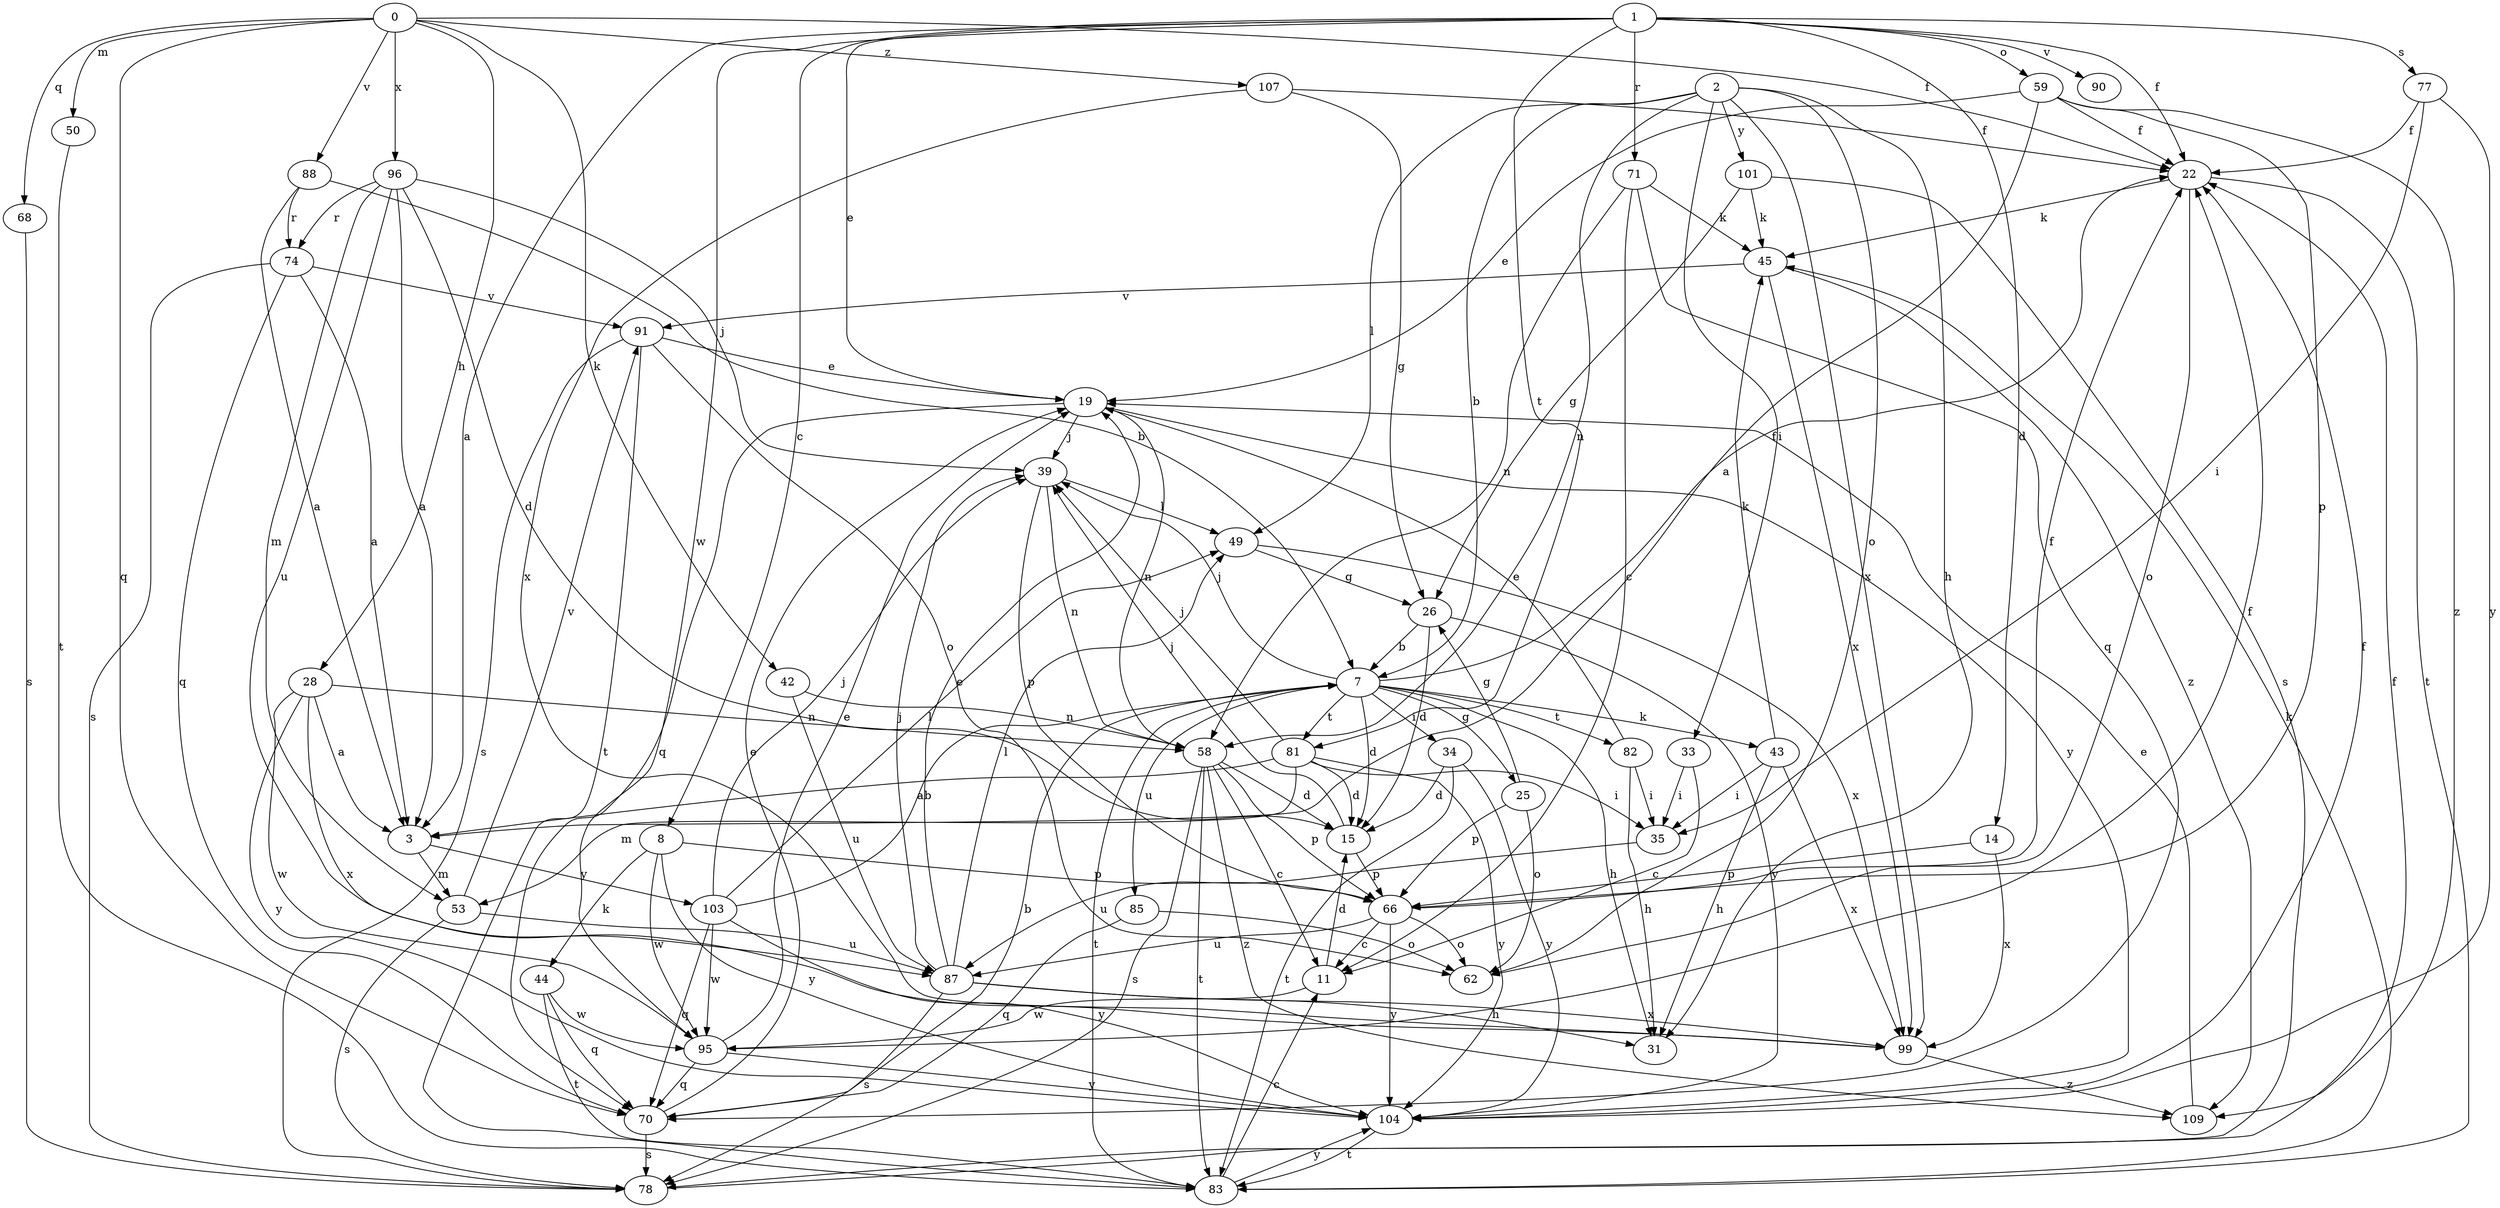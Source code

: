 strict digraph  {
0;
1;
2;
3;
7;
8;
11;
14;
15;
19;
22;
25;
26;
28;
31;
33;
34;
35;
39;
42;
43;
44;
45;
49;
50;
53;
58;
59;
62;
66;
68;
70;
71;
74;
77;
78;
81;
82;
83;
85;
87;
88;
90;
91;
95;
96;
99;
101;
103;
104;
107;
109;
0 -> 22  [label=f];
0 -> 28  [label=h];
0 -> 42  [label=k];
0 -> 50  [label=m];
0 -> 68  [label=q];
0 -> 70  [label=q];
0 -> 88  [label=v];
0 -> 96  [label=x];
0 -> 107  [label=z];
1 -> 3  [label=a];
1 -> 8  [label=c];
1 -> 14  [label=d];
1 -> 19  [label=e];
1 -> 22  [label=f];
1 -> 59  [label=o];
1 -> 71  [label=r];
1 -> 77  [label=s];
1 -> 81  [label=t];
1 -> 90  [label=v];
1 -> 95  [label=w];
2 -> 7  [label=b];
2 -> 31  [label=h];
2 -> 33  [label=i];
2 -> 49  [label=l];
2 -> 58  [label=n];
2 -> 62  [label=o];
2 -> 99  [label=x];
2 -> 101  [label=y];
3 -> 53  [label=m];
3 -> 103  [label=y];
7 -> 15  [label=d];
7 -> 22  [label=f];
7 -> 25  [label=g];
7 -> 31  [label=h];
7 -> 34  [label=i];
7 -> 39  [label=j];
7 -> 43  [label=k];
7 -> 81  [label=t];
7 -> 82  [label=t];
7 -> 83  [label=t];
7 -> 85  [label=u];
8 -> 44  [label=k];
8 -> 66  [label=p];
8 -> 95  [label=w];
8 -> 104  [label=y];
11 -> 15  [label=d];
11 -> 95  [label=w];
14 -> 66  [label=p];
14 -> 99  [label=x];
15 -> 39  [label=j];
15 -> 66  [label=p];
19 -> 39  [label=j];
19 -> 58  [label=n];
19 -> 70  [label=q];
19 -> 104  [label=y];
22 -> 45  [label=k];
22 -> 62  [label=o];
22 -> 83  [label=t];
25 -> 26  [label=g];
25 -> 62  [label=o];
25 -> 66  [label=p];
26 -> 7  [label=b];
26 -> 15  [label=d];
26 -> 104  [label=y];
28 -> 3  [label=a];
28 -> 58  [label=n];
28 -> 95  [label=w];
28 -> 99  [label=x];
28 -> 104  [label=y];
33 -> 11  [label=c];
33 -> 35  [label=i];
34 -> 15  [label=d];
34 -> 83  [label=t];
34 -> 104  [label=y];
35 -> 87  [label=u];
39 -> 49  [label=l];
39 -> 58  [label=n];
39 -> 66  [label=p];
42 -> 58  [label=n];
42 -> 87  [label=u];
43 -> 31  [label=h];
43 -> 35  [label=i];
43 -> 45  [label=k];
43 -> 99  [label=x];
44 -> 70  [label=q];
44 -> 83  [label=t];
44 -> 95  [label=w];
45 -> 91  [label=v];
45 -> 99  [label=x];
45 -> 109  [label=z];
49 -> 26  [label=g];
49 -> 99  [label=x];
50 -> 83  [label=t];
53 -> 78  [label=s];
53 -> 87  [label=u];
53 -> 91  [label=v];
58 -> 11  [label=c];
58 -> 15  [label=d];
58 -> 66  [label=p];
58 -> 78  [label=s];
58 -> 83  [label=t];
58 -> 109  [label=z];
59 -> 3  [label=a];
59 -> 19  [label=e];
59 -> 22  [label=f];
59 -> 66  [label=p];
59 -> 109  [label=z];
66 -> 11  [label=c];
66 -> 22  [label=f];
66 -> 62  [label=o];
66 -> 87  [label=u];
66 -> 104  [label=y];
68 -> 78  [label=s];
70 -> 7  [label=b];
70 -> 19  [label=e];
70 -> 78  [label=s];
71 -> 11  [label=c];
71 -> 45  [label=k];
71 -> 58  [label=n];
71 -> 70  [label=q];
74 -> 3  [label=a];
74 -> 70  [label=q];
74 -> 78  [label=s];
74 -> 91  [label=v];
77 -> 22  [label=f];
77 -> 35  [label=i];
77 -> 104  [label=y];
78 -> 22  [label=f];
81 -> 3  [label=a];
81 -> 15  [label=d];
81 -> 35  [label=i];
81 -> 39  [label=j];
81 -> 53  [label=m];
81 -> 104  [label=y];
82 -> 19  [label=e];
82 -> 31  [label=h];
82 -> 35  [label=i];
83 -> 11  [label=c];
83 -> 45  [label=k];
83 -> 104  [label=y];
85 -> 62  [label=o];
85 -> 70  [label=q];
87 -> 19  [label=e];
87 -> 31  [label=h];
87 -> 39  [label=j];
87 -> 49  [label=l];
87 -> 78  [label=s];
87 -> 99  [label=x];
88 -> 3  [label=a];
88 -> 7  [label=b];
88 -> 74  [label=r];
91 -> 19  [label=e];
91 -> 62  [label=o];
91 -> 78  [label=s];
91 -> 83  [label=t];
95 -> 19  [label=e];
95 -> 22  [label=f];
95 -> 70  [label=q];
95 -> 104  [label=y];
96 -> 3  [label=a];
96 -> 15  [label=d];
96 -> 39  [label=j];
96 -> 53  [label=m];
96 -> 74  [label=r];
96 -> 87  [label=u];
99 -> 109  [label=z];
101 -> 26  [label=g];
101 -> 45  [label=k];
101 -> 78  [label=s];
103 -> 7  [label=b];
103 -> 39  [label=j];
103 -> 49  [label=l];
103 -> 70  [label=q];
103 -> 95  [label=w];
103 -> 104  [label=y];
104 -> 22  [label=f];
104 -> 83  [label=t];
107 -> 22  [label=f];
107 -> 26  [label=g];
107 -> 99  [label=x];
109 -> 19  [label=e];
}
